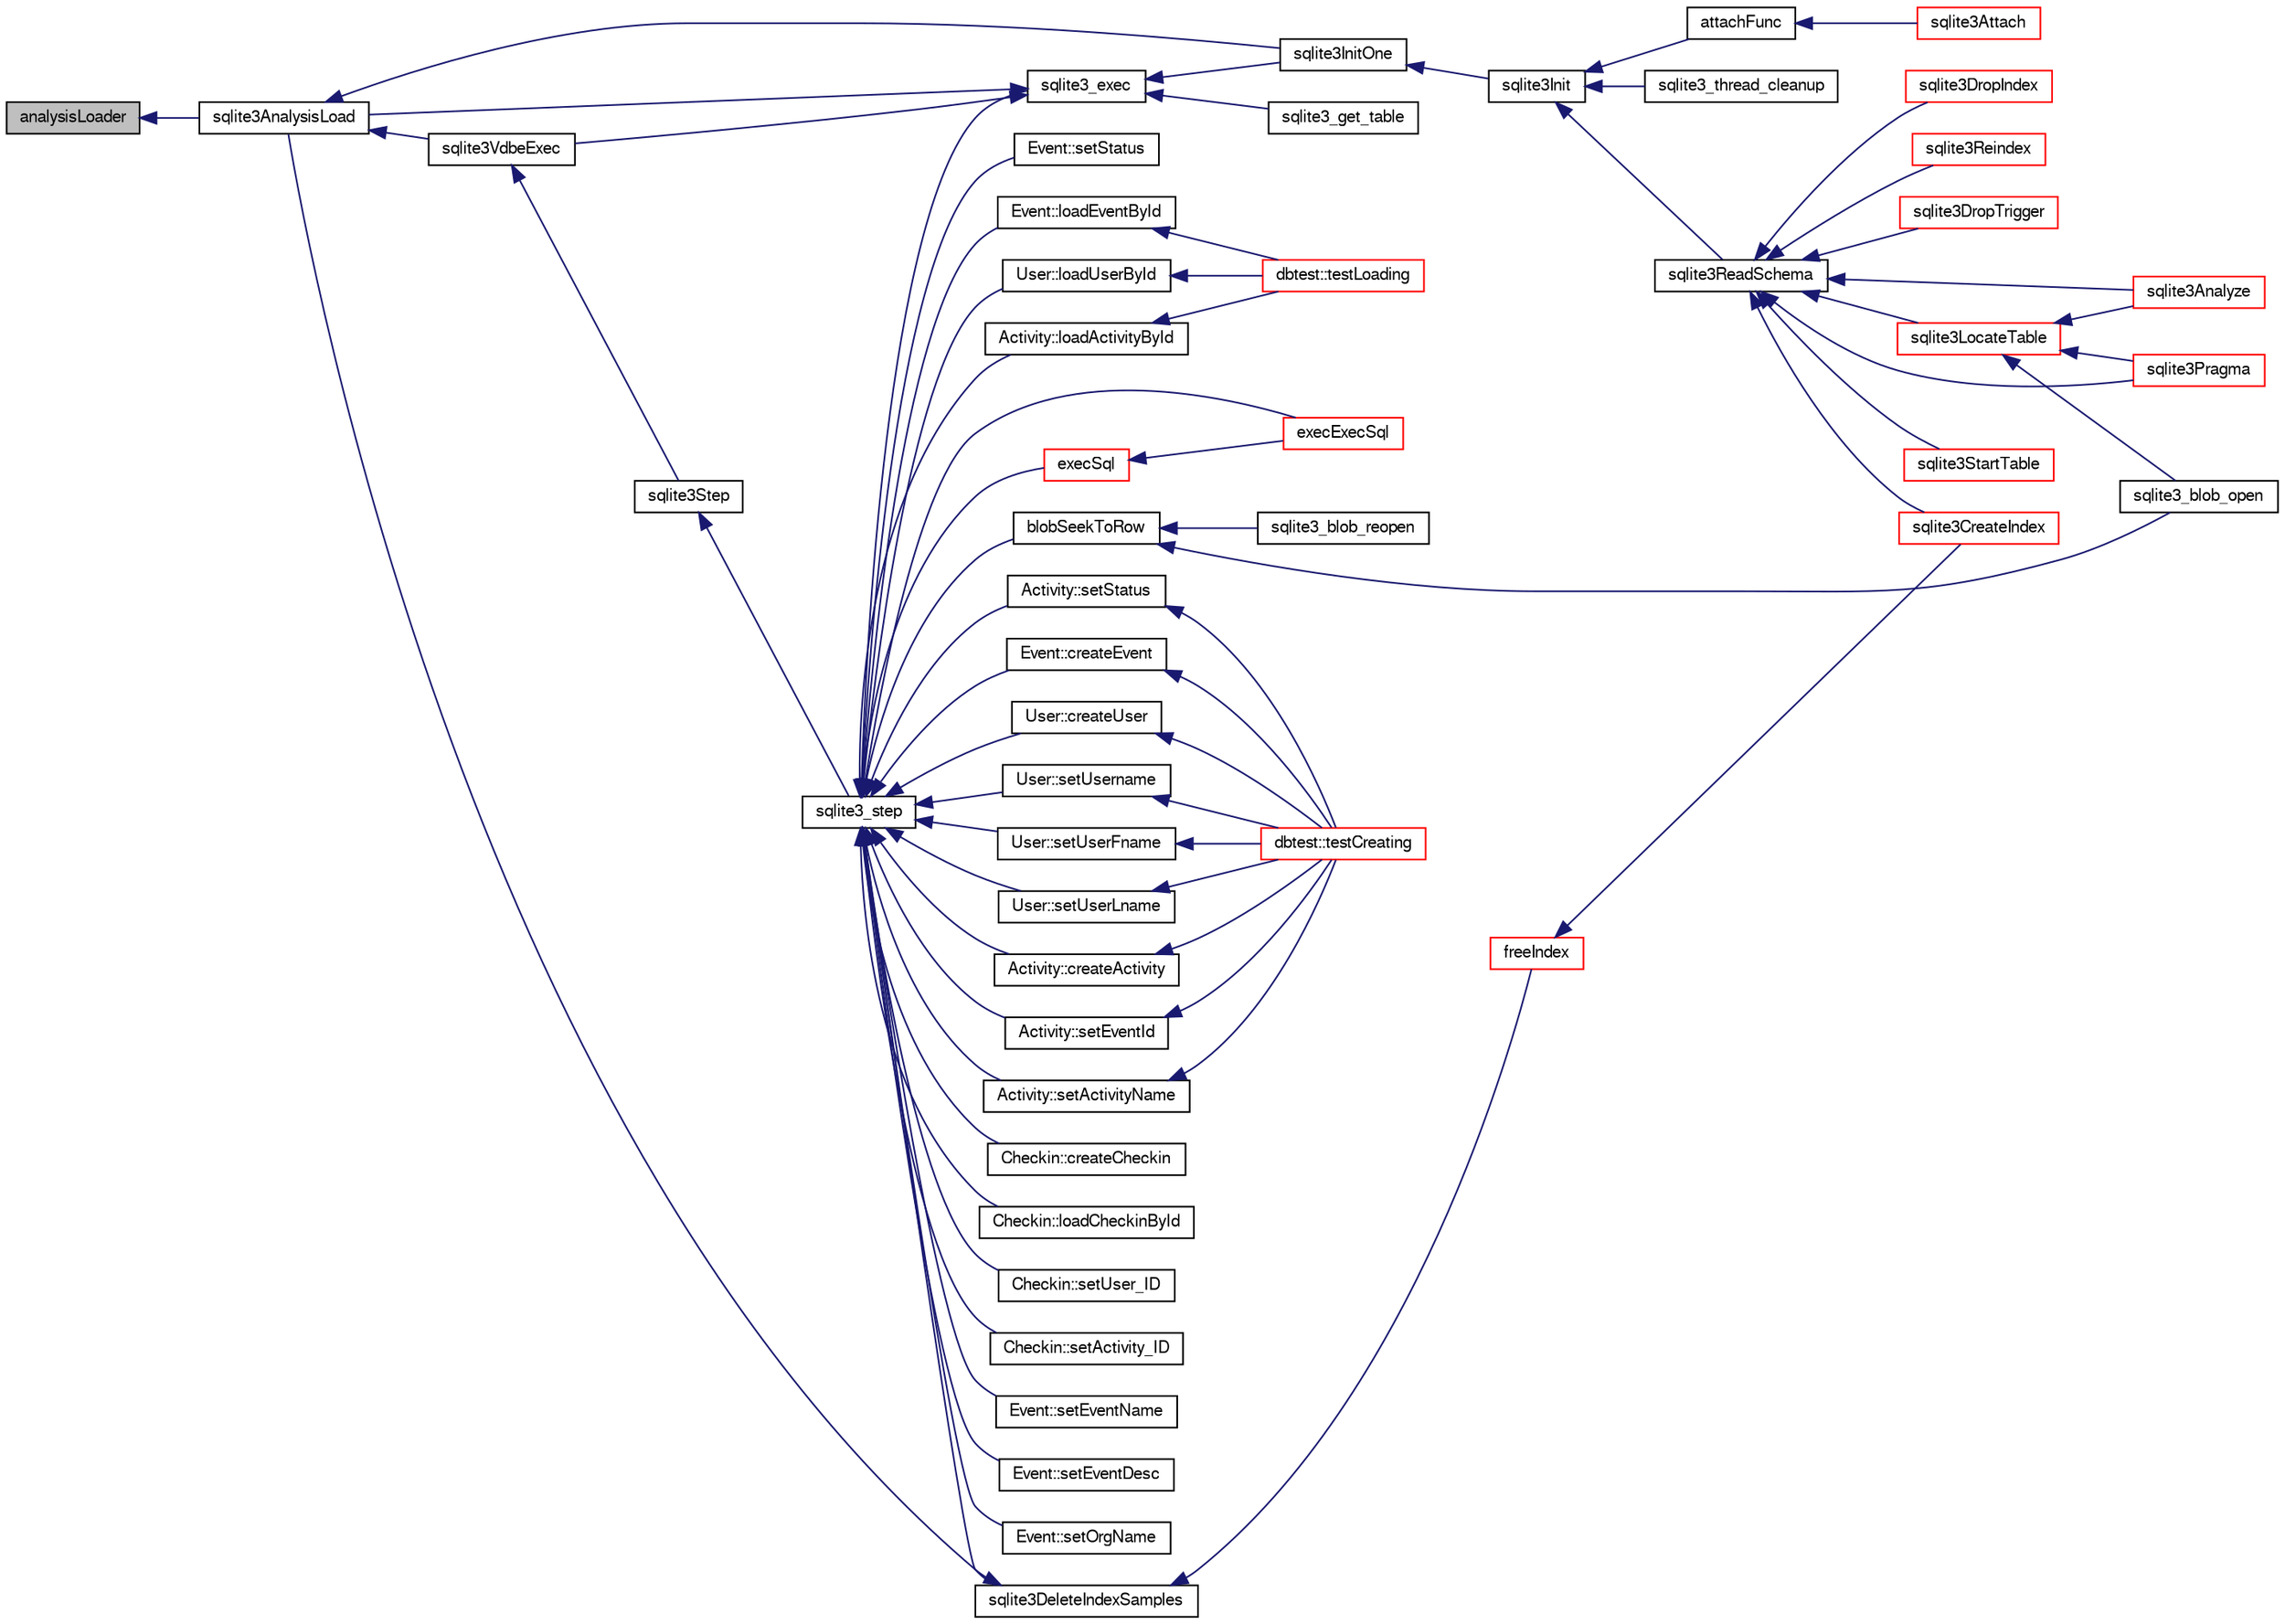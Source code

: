 digraph "analysisLoader"
{
  edge [fontname="FreeSans",fontsize="10",labelfontname="FreeSans",labelfontsize="10"];
  node [fontname="FreeSans",fontsize="10",shape=record];
  rankdir="LR";
  Node7395 [label="analysisLoader",height=0.2,width=0.4,color="black", fillcolor="grey75", style="filled", fontcolor="black"];
  Node7395 -> Node7396 [dir="back",color="midnightblue",fontsize="10",style="solid",fontname="FreeSans"];
  Node7396 [label="sqlite3AnalysisLoad",height=0.2,width=0.4,color="black", fillcolor="white", style="filled",URL="$sqlite3_8c.html#a48a2301c27e1d3d68708b9b8761b5a01"];
  Node7396 -> Node7397 [dir="back",color="midnightblue",fontsize="10",style="solid",fontname="FreeSans"];
  Node7397 [label="sqlite3VdbeExec",height=0.2,width=0.4,color="black", fillcolor="white", style="filled",URL="$sqlite3_8c.html#a8ce40a614bdc56719c4d642b1e4dfb21"];
  Node7397 -> Node7398 [dir="back",color="midnightblue",fontsize="10",style="solid",fontname="FreeSans"];
  Node7398 [label="sqlite3Step",height=0.2,width=0.4,color="black", fillcolor="white", style="filled",URL="$sqlite3_8c.html#a3f2872e873e2758a4beedad1d5113554"];
  Node7398 -> Node7399 [dir="back",color="midnightblue",fontsize="10",style="solid",fontname="FreeSans"];
  Node7399 [label="sqlite3_step",height=0.2,width=0.4,color="black", fillcolor="white", style="filled",URL="$sqlite3_8h.html#ac1e491ce36b7471eb28387f7d3c74334"];
  Node7399 -> Node7400 [dir="back",color="midnightblue",fontsize="10",style="solid",fontname="FreeSans"];
  Node7400 [label="Activity::createActivity",height=0.2,width=0.4,color="black", fillcolor="white", style="filled",URL="$classActivity.html#a813cc5e52c14ab49b39014c134e3425b"];
  Node7400 -> Node7401 [dir="back",color="midnightblue",fontsize="10",style="solid",fontname="FreeSans"];
  Node7401 [label="dbtest::testCreating",height=0.2,width=0.4,color="red", fillcolor="white", style="filled",URL="$classdbtest.html#a8193e88a7df657069c8a6bd09c8243b7"];
  Node7399 -> Node7403 [dir="back",color="midnightblue",fontsize="10",style="solid",fontname="FreeSans"];
  Node7403 [label="Activity::loadActivityById",height=0.2,width=0.4,color="black", fillcolor="white", style="filled",URL="$classActivity.html#abe4ffb4f08a47212ebf9013259d9e7fd"];
  Node7403 -> Node7404 [dir="back",color="midnightblue",fontsize="10",style="solid",fontname="FreeSans"];
  Node7404 [label="dbtest::testLoading",height=0.2,width=0.4,color="red", fillcolor="white", style="filled",URL="$classdbtest.html#a6f98d82a2c8e2b9040848763504ddae1"];
  Node7399 -> Node7405 [dir="back",color="midnightblue",fontsize="10",style="solid",fontname="FreeSans"];
  Node7405 [label="Activity::setEventId",height=0.2,width=0.4,color="black", fillcolor="white", style="filled",URL="$classActivity.html#adb1d0fd0d08f473e068f0a4086bfa9ca"];
  Node7405 -> Node7401 [dir="back",color="midnightblue",fontsize="10",style="solid",fontname="FreeSans"];
  Node7399 -> Node7406 [dir="back",color="midnightblue",fontsize="10",style="solid",fontname="FreeSans"];
  Node7406 [label="Activity::setActivityName",height=0.2,width=0.4,color="black", fillcolor="white", style="filled",URL="$classActivity.html#a62dc3737b33915a36086f9dd26d16a81"];
  Node7406 -> Node7401 [dir="back",color="midnightblue",fontsize="10",style="solid",fontname="FreeSans"];
  Node7399 -> Node7407 [dir="back",color="midnightblue",fontsize="10",style="solid",fontname="FreeSans"];
  Node7407 [label="Activity::setStatus",height=0.2,width=0.4,color="black", fillcolor="white", style="filled",URL="$classActivity.html#af618135a7738f4d2a7ee147a8ef912ea"];
  Node7407 -> Node7401 [dir="back",color="midnightblue",fontsize="10",style="solid",fontname="FreeSans"];
  Node7399 -> Node7408 [dir="back",color="midnightblue",fontsize="10",style="solid",fontname="FreeSans"];
  Node7408 [label="Checkin::createCheckin",height=0.2,width=0.4,color="black", fillcolor="white", style="filled",URL="$classCheckin.html#a4e40acdf7fff0e607f6de4f24f3a163c"];
  Node7399 -> Node7409 [dir="back",color="midnightblue",fontsize="10",style="solid",fontname="FreeSans"];
  Node7409 [label="Checkin::loadCheckinById",height=0.2,width=0.4,color="black", fillcolor="white", style="filled",URL="$classCheckin.html#a3461f70ea6c68475225f2a07f78a21e0"];
  Node7399 -> Node7410 [dir="back",color="midnightblue",fontsize="10",style="solid",fontname="FreeSans"];
  Node7410 [label="Checkin::setUser_ID",height=0.2,width=0.4,color="black", fillcolor="white", style="filled",URL="$classCheckin.html#a76ab640f4f912876dbebf183db5359c6"];
  Node7399 -> Node7411 [dir="back",color="midnightblue",fontsize="10",style="solid",fontname="FreeSans"];
  Node7411 [label="Checkin::setActivity_ID",height=0.2,width=0.4,color="black", fillcolor="white", style="filled",URL="$classCheckin.html#ab2ff3ec2604ec73a42af25874a00b232"];
  Node7399 -> Node7412 [dir="back",color="midnightblue",fontsize="10",style="solid",fontname="FreeSans"];
  Node7412 [label="Event::createEvent",height=0.2,width=0.4,color="black", fillcolor="white", style="filled",URL="$classEvent.html#a77adb9f4a46ffb32c2d931f0691f5903"];
  Node7412 -> Node7401 [dir="back",color="midnightblue",fontsize="10",style="solid",fontname="FreeSans"];
  Node7399 -> Node7413 [dir="back",color="midnightblue",fontsize="10",style="solid",fontname="FreeSans"];
  Node7413 [label="Event::loadEventById",height=0.2,width=0.4,color="black", fillcolor="white", style="filled",URL="$classEvent.html#afa66cea33f722dbeecb69cc98fdea055"];
  Node7413 -> Node7404 [dir="back",color="midnightblue",fontsize="10",style="solid",fontname="FreeSans"];
  Node7399 -> Node7414 [dir="back",color="midnightblue",fontsize="10",style="solid",fontname="FreeSans"];
  Node7414 [label="Event::setEventName",height=0.2,width=0.4,color="black", fillcolor="white", style="filled",URL="$classEvent.html#a10596b6ca077df05184e30d62b08729d"];
  Node7399 -> Node7415 [dir="back",color="midnightblue",fontsize="10",style="solid",fontname="FreeSans"];
  Node7415 [label="Event::setEventDesc",height=0.2,width=0.4,color="black", fillcolor="white", style="filled",URL="$classEvent.html#ae36b8377dcae792f1c5c4726024c981b"];
  Node7399 -> Node7416 [dir="back",color="midnightblue",fontsize="10",style="solid",fontname="FreeSans"];
  Node7416 [label="Event::setOrgName",height=0.2,width=0.4,color="black", fillcolor="white", style="filled",URL="$classEvent.html#a19aac0f776bd764563a54977656cf680"];
  Node7399 -> Node7417 [dir="back",color="midnightblue",fontsize="10",style="solid",fontname="FreeSans"];
  Node7417 [label="Event::setStatus",height=0.2,width=0.4,color="black", fillcolor="white", style="filled",URL="$classEvent.html#ab0a6b9285af0f4172eb841e2b80f8972"];
  Node7399 -> Node7418 [dir="back",color="midnightblue",fontsize="10",style="solid",fontname="FreeSans"];
  Node7418 [label="blobSeekToRow",height=0.2,width=0.4,color="black", fillcolor="white", style="filled",URL="$sqlite3_8c.html#afff57e13332b98c8a44a7cebe38962ab"];
  Node7418 -> Node7419 [dir="back",color="midnightblue",fontsize="10",style="solid",fontname="FreeSans"];
  Node7419 [label="sqlite3_blob_open",height=0.2,width=0.4,color="black", fillcolor="white", style="filled",URL="$sqlite3_8h.html#adb8ad839a5bdd62a43785132bc7dd518"];
  Node7418 -> Node7420 [dir="back",color="midnightblue",fontsize="10",style="solid",fontname="FreeSans"];
  Node7420 [label="sqlite3_blob_reopen",height=0.2,width=0.4,color="black", fillcolor="white", style="filled",URL="$sqlite3_8h.html#abc77c24fdc0150138490359a94360f7e"];
  Node7399 -> Node7421 [dir="back",color="midnightblue",fontsize="10",style="solid",fontname="FreeSans"];
  Node7421 [label="sqlite3DeleteIndexSamples",height=0.2,width=0.4,color="black", fillcolor="white", style="filled",URL="$sqlite3_8c.html#aaeda0302fbf61397ec009f65bed047ef"];
  Node7421 -> Node7396 [dir="back",color="midnightblue",fontsize="10",style="solid",fontname="FreeSans"];
  Node7421 -> Node7422 [dir="back",color="midnightblue",fontsize="10",style="solid",fontname="FreeSans"];
  Node7422 [label="freeIndex",height=0.2,width=0.4,color="red", fillcolor="white", style="filled",URL="$sqlite3_8c.html#a00907c99c18d5bcb9d0b38c077146c31"];
  Node7422 -> Node7457 [dir="back",color="midnightblue",fontsize="10",style="solid",fontname="FreeSans"];
  Node7457 [label="sqlite3CreateIndex",height=0.2,width=0.4,color="red", fillcolor="white", style="filled",URL="$sqlite3_8c.html#a8dbe5e590ab6c58a8c45f34f7c81e825"];
  Node7399 -> Node7589 [dir="back",color="midnightblue",fontsize="10",style="solid",fontname="FreeSans"];
  Node7589 [label="sqlite3_exec",height=0.2,width=0.4,color="black", fillcolor="white", style="filled",URL="$sqlite3_8h.html#a97487ec8150e0bcc8fa392ab8f0e24db"];
  Node7589 -> Node7397 [dir="back",color="midnightblue",fontsize="10",style="solid",fontname="FreeSans"];
  Node7589 -> Node7396 [dir="back",color="midnightblue",fontsize="10",style="solid",fontname="FreeSans"];
  Node7589 -> Node7566 [dir="back",color="midnightblue",fontsize="10",style="solid",fontname="FreeSans"];
  Node7566 [label="sqlite3InitOne",height=0.2,width=0.4,color="black", fillcolor="white", style="filled",URL="$sqlite3_8c.html#ac4318b25df65269906b0379251fe9b85"];
  Node7566 -> Node7567 [dir="back",color="midnightblue",fontsize="10",style="solid",fontname="FreeSans"];
  Node7567 [label="sqlite3Init",height=0.2,width=0.4,color="black", fillcolor="white", style="filled",URL="$sqlite3_8c.html#aed74e3dc765631a833f522f425ff5a48"];
  Node7567 -> Node7568 [dir="back",color="midnightblue",fontsize="10",style="solid",fontname="FreeSans"];
  Node7568 [label="attachFunc",height=0.2,width=0.4,color="black", fillcolor="white", style="filled",URL="$sqlite3_8c.html#a69cb751a7da501b9a0aa37e0d7c3eaf7"];
  Node7568 -> Node7463 [dir="back",color="midnightblue",fontsize="10",style="solid",fontname="FreeSans"];
  Node7463 [label="sqlite3Attach",height=0.2,width=0.4,color="red", fillcolor="white", style="filled",URL="$sqlite3_8c.html#ae0907fe0b43cc1b4c7e6a16213e8546f"];
  Node7567 -> Node7569 [dir="back",color="midnightblue",fontsize="10",style="solid",fontname="FreeSans"];
  Node7569 [label="sqlite3ReadSchema",height=0.2,width=0.4,color="black", fillcolor="white", style="filled",URL="$sqlite3_8c.html#ac41a97f30334f7d35b2b5713097eca90"];
  Node7569 -> Node7553 [dir="back",color="midnightblue",fontsize="10",style="solid",fontname="FreeSans"];
  Node7553 [label="sqlite3Analyze",height=0.2,width=0.4,color="red", fillcolor="white", style="filled",URL="$sqlite3_8c.html#ac696deb1ccaae3fa855cfbd0bfd4d048"];
  Node7569 -> Node7570 [dir="back",color="midnightblue",fontsize="10",style="solid",fontname="FreeSans"];
  Node7570 [label="sqlite3LocateTable",height=0.2,width=0.4,color="red", fillcolor="white", style="filled",URL="$sqlite3_8c.html#adfeea5b18971250d4ff7f5a44e134d75"];
  Node7570 -> Node7419 [dir="back",color="midnightblue",fontsize="10",style="solid",fontname="FreeSans"];
  Node7570 -> Node7553 [dir="back",color="midnightblue",fontsize="10",style="solid",fontname="FreeSans"];
  Node7570 -> Node7447 [dir="back",color="midnightblue",fontsize="10",style="solid",fontname="FreeSans"];
  Node7447 [label="sqlite3Pragma",height=0.2,width=0.4,color="red", fillcolor="white", style="filled",URL="$sqlite3_8c.html#a111391370f58f8e6a6eca51fd34d62ed"];
  Node7569 -> Node7576 [dir="back",color="midnightblue",fontsize="10",style="solid",fontname="FreeSans"];
  Node7576 [label="sqlite3StartTable",height=0.2,width=0.4,color="red", fillcolor="white", style="filled",URL="$sqlite3_8c.html#af49b4395f39d9078a0dda2484c183012"];
  Node7569 -> Node7457 [dir="back",color="midnightblue",fontsize="10",style="solid",fontname="FreeSans"];
  Node7569 -> Node7513 [dir="back",color="midnightblue",fontsize="10",style="solid",fontname="FreeSans"];
  Node7513 [label="sqlite3DropIndex",height=0.2,width=0.4,color="red", fillcolor="white", style="filled",URL="$sqlite3_8c.html#a3ffd2536f34a0cf6d427710b06b71e83"];
  Node7569 -> Node7481 [dir="back",color="midnightblue",fontsize="10",style="solid",fontname="FreeSans"];
  Node7481 [label="sqlite3Reindex",height=0.2,width=0.4,color="red", fillcolor="white", style="filled",URL="$sqlite3_8c.html#abd189e31189391e1ef114b413ff4abbf"];
  Node7569 -> Node7447 [dir="back",color="midnightblue",fontsize="10",style="solid",fontname="FreeSans"];
  Node7569 -> Node7578 [dir="back",color="midnightblue",fontsize="10",style="solid",fontname="FreeSans"];
  Node7578 [label="sqlite3DropTrigger",height=0.2,width=0.4,color="red", fillcolor="white", style="filled",URL="$sqlite3_8c.html#affdf1dd65e331b06feaef6ff8636305f"];
  Node7567 -> Node7579 [dir="back",color="midnightblue",fontsize="10",style="solid",fontname="FreeSans"];
  Node7579 [label="sqlite3_thread_cleanup",height=0.2,width=0.4,color="black", fillcolor="white", style="filled",URL="$sqlite3_8h.html#a34980c829db84f02e1a1599063469f06"];
  Node7589 -> Node7590 [dir="back",color="midnightblue",fontsize="10",style="solid",fontname="FreeSans"];
  Node7590 [label="sqlite3_get_table",height=0.2,width=0.4,color="black", fillcolor="white", style="filled",URL="$sqlite3_8h.html#a5effeac4e12df57beaa35c5be1f61579"];
  Node7399 -> Node7580 [dir="back",color="midnightblue",fontsize="10",style="solid",fontname="FreeSans"];
  Node7580 [label="execSql",height=0.2,width=0.4,color="red", fillcolor="white", style="filled",URL="$sqlite3_8c.html#a7d16651b98a110662f4c265eff0246cb"];
  Node7580 -> Node7581 [dir="back",color="midnightblue",fontsize="10",style="solid",fontname="FreeSans"];
  Node7581 [label="execExecSql",height=0.2,width=0.4,color="red", fillcolor="white", style="filled",URL="$sqlite3_8c.html#ac1be09a6c047f21133d16378d301e0d4"];
  Node7399 -> Node7581 [dir="back",color="midnightblue",fontsize="10",style="solid",fontname="FreeSans"];
  Node7399 -> Node7583 [dir="back",color="midnightblue",fontsize="10",style="solid",fontname="FreeSans"];
  Node7583 [label="User::createUser",height=0.2,width=0.4,color="black", fillcolor="white", style="filled",URL="$classUser.html#a22ed673939e8cc0a136130b809bba513"];
  Node7583 -> Node7401 [dir="back",color="midnightblue",fontsize="10",style="solid",fontname="FreeSans"];
  Node7399 -> Node7584 [dir="back",color="midnightblue",fontsize="10",style="solid",fontname="FreeSans"];
  Node7584 [label="User::loadUserById",height=0.2,width=0.4,color="black", fillcolor="white", style="filled",URL="$classUser.html#a863377665b7fb83c5547dcf9727f5092"];
  Node7584 -> Node7404 [dir="back",color="midnightblue",fontsize="10",style="solid",fontname="FreeSans"];
  Node7399 -> Node7585 [dir="back",color="midnightblue",fontsize="10",style="solid",fontname="FreeSans"];
  Node7585 [label="User::setUsername",height=0.2,width=0.4,color="black", fillcolor="white", style="filled",URL="$classUser.html#aa0497022a136cb78de785b0a39ae60b1"];
  Node7585 -> Node7401 [dir="back",color="midnightblue",fontsize="10",style="solid",fontname="FreeSans"];
  Node7399 -> Node7586 [dir="back",color="midnightblue",fontsize="10",style="solid",fontname="FreeSans"];
  Node7586 [label="User::setUserFname",height=0.2,width=0.4,color="black", fillcolor="white", style="filled",URL="$classUser.html#a72657eb55cd0ca437b4841a43f19912f"];
  Node7586 -> Node7401 [dir="back",color="midnightblue",fontsize="10",style="solid",fontname="FreeSans"];
  Node7399 -> Node7587 [dir="back",color="midnightblue",fontsize="10",style="solid",fontname="FreeSans"];
  Node7587 [label="User::setUserLname",height=0.2,width=0.4,color="black", fillcolor="white", style="filled",URL="$classUser.html#aa25973387e5afe1aa6f60dd6545e33b5"];
  Node7587 -> Node7401 [dir="back",color="midnightblue",fontsize="10",style="solid",fontname="FreeSans"];
  Node7396 -> Node7566 [dir="back",color="midnightblue",fontsize="10",style="solid",fontname="FreeSans"];
}
